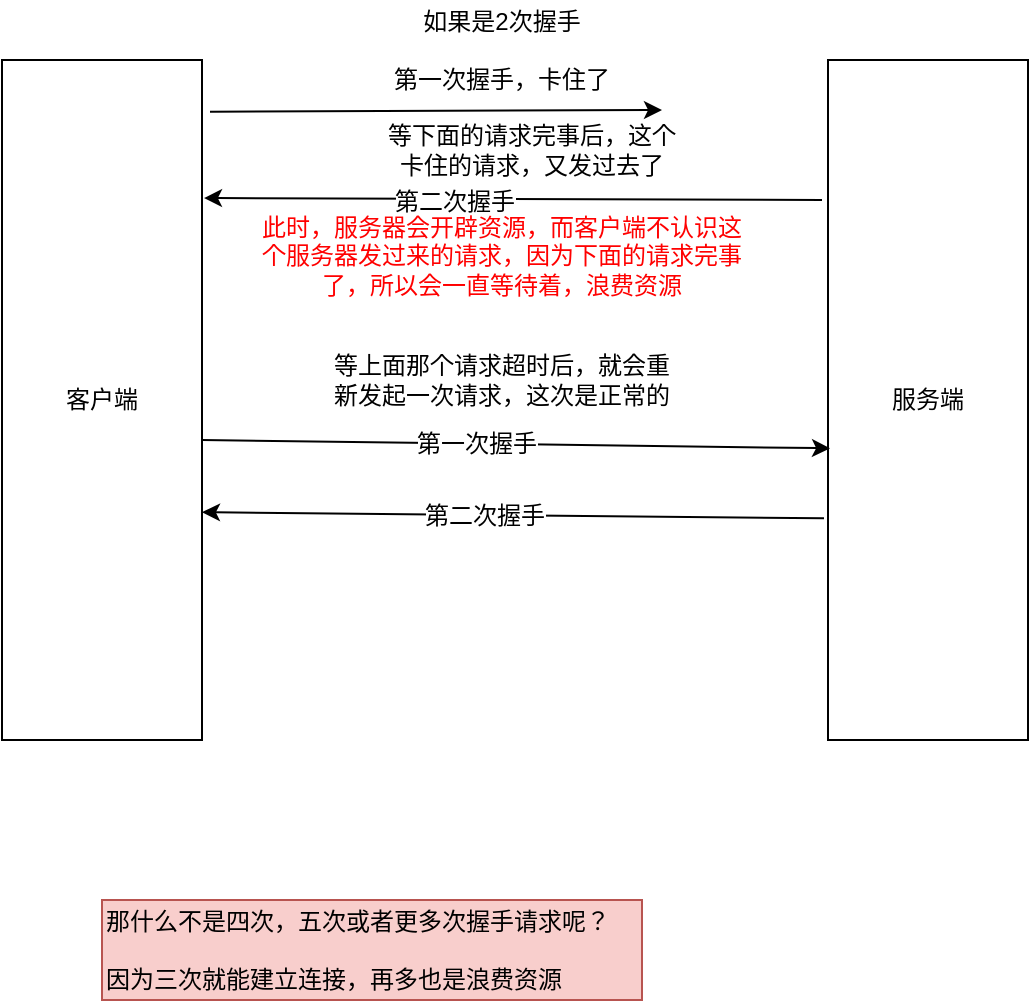 <mxfile version="12.3.1" type="github" pages="1">
  <diagram id="nb4zGDOYrDo4I1rTPAiC" name="第 1 页">
    <mxGraphModel dx="1422" dy="713" grid="1" gridSize="10" guides="1" tooltips="1" connect="1" arrows="1" fold="1" page="1" pageScale="1" pageWidth="827" pageHeight="1169" math="0" shadow="0">
      <root>
        <mxCell id="0"/>
        <mxCell id="1" parent="0"/>
        <mxCell id="J8wmZtk8soRL9oQwLkzZ-1" value="客户端" style="rounded=0;whiteSpace=wrap;html=1;" vertex="1" parent="1">
          <mxGeometry x="150" y="190" width="100" height="340" as="geometry"/>
        </mxCell>
        <mxCell id="J8wmZtk8soRL9oQwLkzZ-2" value="服务端" style="rounded=0;whiteSpace=wrap;html=1;" vertex="1" parent="1">
          <mxGeometry x="563" y="190" width="100" height="340" as="geometry"/>
        </mxCell>
        <mxCell id="J8wmZtk8soRL9oQwLkzZ-3" value="" style="endArrow=classic;html=1;exitX=1.04;exitY=0.076;exitDx=0;exitDy=0;exitPerimeter=0;" edge="1" parent="1" source="J8wmZtk8soRL9oQwLkzZ-1">
          <mxGeometry width="50" height="50" relative="1" as="geometry">
            <mxPoint x="310" y="300" as="sourcePoint"/>
            <mxPoint x="480" y="215" as="targetPoint"/>
          </mxGeometry>
        </mxCell>
        <mxCell id="J8wmZtk8soRL9oQwLkzZ-4" value="如果是2次握手&lt;br&gt;&lt;br&gt;第一次握手，卡住了" style="text;html=1;strokeColor=none;fillColor=none;align=center;verticalAlign=middle;whiteSpace=wrap;rounded=0;" vertex="1" parent="1">
          <mxGeometry x="330" y="160" width="140" height="50" as="geometry"/>
        </mxCell>
        <mxCell id="J8wmZtk8soRL9oQwLkzZ-5" value="" style="endArrow=classic;html=1;exitX=1;exitY=0.559;exitDx=0;exitDy=0;exitPerimeter=0;entryX=0.01;entryY=0.571;entryDx=0;entryDy=0;entryPerimeter=0;" edge="1" parent="1" source="J8wmZtk8soRL9oQwLkzZ-1" target="J8wmZtk8soRL9oQwLkzZ-2">
          <mxGeometry width="50" height="50" relative="1" as="geometry">
            <mxPoint x="280" y="430" as="sourcePoint"/>
            <mxPoint x="330" y="380" as="targetPoint"/>
          </mxGeometry>
        </mxCell>
        <mxCell id="J8wmZtk8soRL9oQwLkzZ-7" value="第一次握手" style="text;html=1;align=center;verticalAlign=middle;resizable=0;points=[];;labelBackgroundColor=#ffffff;" vertex="1" connectable="0" parent="J8wmZtk8soRL9oQwLkzZ-5">
          <mxGeometry x="-0.127" relative="1" as="geometry">
            <mxPoint as="offset"/>
          </mxGeometry>
        </mxCell>
        <mxCell id="J8wmZtk8soRL9oQwLkzZ-6" value="等上面那个请求超时后，就会重新发起一次请求，这次是正常的" style="text;html=1;strokeColor=none;fillColor=none;align=center;verticalAlign=middle;whiteSpace=wrap;rounded=0;" vertex="1" parent="1">
          <mxGeometry x="310" y="330" width="180" height="40" as="geometry"/>
        </mxCell>
        <mxCell id="J8wmZtk8soRL9oQwLkzZ-8" value="" style="endArrow=classic;html=1;exitX=-0.02;exitY=0.674;exitDx=0;exitDy=0;exitPerimeter=0;entryX=1;entryY=0.665;entryDx=0;entryDy=0;entryPerimeter=0;" edge="1" parent="1" source="J8wmZtk8soRL9oQwLkzZ-2" target="J8wmZtk8soRL9oQwLkzZ-1">
          <mxGeometry width="50" height="50" relative="1" as="geometry">
            <mxPoint x="150" y="600" as="sourcePoint"/>
            <mxPoint x="200" y="550" as="targetPoint"/>
          </mxGeometry>
        </mxCell>
        <mxCell id="J8wmZtk8soRL9oQwLkzZ-10" value="第二次握手" style="text;html=1;align=center;verticalAlign=middle;resizable=0;points=[];;labelBackgroundColor=#ffffff;" vertex="1" connectable="0" parent="J8wmZtk8soRL9oQwLkzZ-8">
          <mxGeometry x="0.093" relative="1" as="geometry">
            <mxPoint as="offset"/>
          </mxGeometry>
        </mxCell>
        <mxCell id="J8wmZtk8soRL9oQwLkzZ-11" value="等下面的请求完事后，这个卡住的请求，又发过去了" style="text;html=1;strokeColor=none;fillColor=none;align=center;verticalAlign=middle;whiteSpace=wrap;rounded=0;" vertex="1" parent="1">
          <mxGeometry x="340" y="230" width="150" height="10" as="geometry"/>
        </mxCell>
        <mxCell id="J8wmZtk8soRL9oQwLkzZ-12" value="" style="endArrow=classic;html=1;entryX=1.01;entryY=0.203;entryDx=0;entryDy=0;entryPerimeter=0;" edge="1" parent="1" target="J8wmZtk8soRL9oQwLkzZ-1">
          <mxGeometry width="50" height="50" relative="1" as="geometry">
            <mxPoint x="560" y="260" as="sourcePoint"/>
            <mxPoint x="420" y="500" as="targetPoint"/>
          </mxGeometry>
        </mxCell>
        <mxCell id="J8wmZtk8soRL9oQwLkzZ-13" value="第二次握手" style="text;html=1;align=center;verticalAlign=middle;resizable=0;points=[];;labelBackgroundColor=#ffffff;" vertex="1" connectable="0" parent="J8wmZtk8soRL9oQwLkzZ-12">
          <mxGeometry x="0.191" y="1" relative="1" as="geometry">
            <mxPoint as="offset"/>
          </mxGeometry>
        </mxCell>
        <mxCell id="J8wmZtk8soRL9oQwLkzZ-14" value="&lt;font color=&quot;#ff0000&quot;&gt;此时，服务器会开辟资源，而客户端不认识这个服务器发过来的请求，因为下面的请求完事了，所以会一直等待着，浪费资源&lt;/font&gt;" style="text;html=1;strokeColor=none;fillColor=none;align=center;verticalAlign=middle;whiteSpace=wrap;rounded=0;" vertex="1" parent="1">
          <mxGeometry x="275" y="270" width="250" height="35" as="geometry"/>
        </mxCell>
        <mxCell id="J8wmZtk8soRL9oQwLkzZ-15" value="那什么不是四次，五次或者更多次握手请求呢？&lt;br&gt;&lt;br&gt;因为三次就能建立连接，再多也是浪费资源" style="text;html=1;strokeColor=#b85450;fillColor=#f8cecc;align=left;verticalAlign=middle;whiteSpace=wrap;rounded=0;" vertex="1" parent="1">
          <mxGeometry x="200" y="610" width="270" height="50" as="geometry"/>
        </mxCell>
      </root>
    </mxGraphModel>
  </diagram>
</mxfile>
